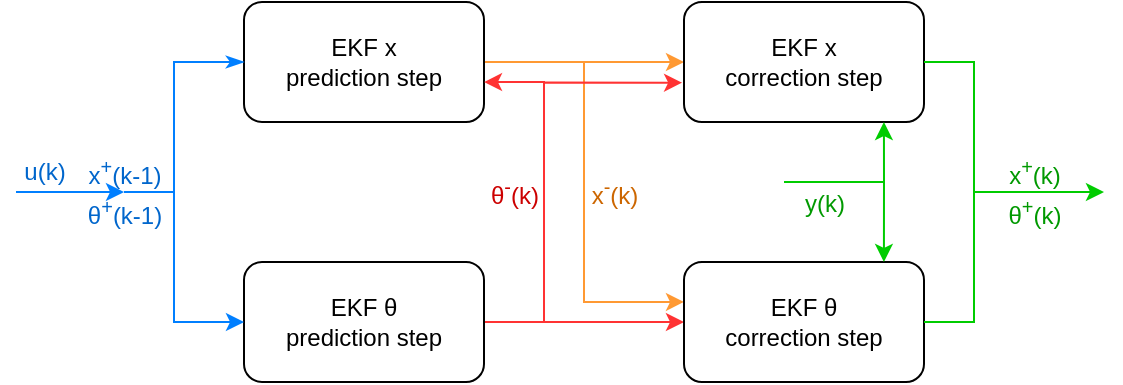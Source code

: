 <mxfile version="26.2.14">
  <diagram id="C5RBs43oDa-KdzZeNtuy" name="Page-1">
    <mxGraphModel dx="556" dy="386" grid="1" gridSize="10" guides="1" tooltips="1" connect="1" arrows="1" fold="1" page="1" pageScale="1" pageWidth="827" pageHeight="1169" math="0" shadow="0">
      <root>
        <mxCell id="WIyWlLk6GJQsqaUBKTNV-0" />
        <mxCell id="WIyWlLk6GJQsqaUBKTNV-1" parent="WIyWlLk6GJQsqaUBKTNV-0" />
        <mxCell id="Gem_tT-EbzgTew3gCTa0-18" style="edgeStyle=orthogonalEdgeStyle;rounded=0;orthogonalLoop=1;jettySize=auto;html=1;entryX=0;entryY=0.333;entryDx=0;entryDy=0;entryPerimeter=0;strokeColor=light-dark(#FF9933,#FF9933);" parent="WIyWlLk6GJQsqaUBKTNV-1" source="Gem_tT-EbzgTew3gCTa0-0" target="Gem_tT-EbzgTew3gCTa0-3" edge="1">
          <mxGeometry relative="1" as="geometry">
            <mxPoint x="500" y="220" as="targetPoint" />
            <Array as="points">
              <mxPoint x="440" y="100" />
              <mxPoint x="440" y="220" />
            </Array>
          </mxGeometry>
        </mxCell>
        <mxCell id="Gem_tT-EbzgTew3gCTa0-21" style="edgeStyle=orthogonalEdgeStyle;rounded=0;orthogonalLoop=1;jettySize=auto;html=1;entryX=0;entryY=0.5;entryDx=0;entryDy=0;strokeColor=light-dark(#FF9933,#FF9933);" parent="WIyWlLk6GJQsqaUBKTNV-1" source="Gem_tT-EbzgTew3gCTa0-0" target="Gem_tT-EbzgTew3gCTa0-2" edge="1">
          <mxGeometry relative="1" as="geometry" />
        </mxCell>
        <mxCell id="Gem_tT-EbzgTew3gCTa0-0" value="EKF x &lt;br&gt;prediction step" style="rounded=1;whiteSpace=wrap;html=1;" parent="WIyWlLk6GJQsqaUBKTNV-1" vertex="1">
          <mxGeometry x="270" y="70" width="120" height="60" as="geometry" />
        </mxCell>
        <mxCell id="Gem_tT-EbzgTew3gCTa0-20" style="edgeStyle=orthogonalEdgeStyle;rounded=0;orthogonalLoop=1;jettySize=auto;html=1;entryX=0;entryY=0.5;entryDx=0;entryDy=0;strokeColor=light-dark(#FF3333,#FFFF33);fontColor=light-dark(#000000,#FF33FF);labelBackgroundColor=none;" parent="WIyWlLk6GJQsqaUBKTNV-1" source="Gem_tT-EbzgTew3gCTa0-1" target="Gem_tT-EbzgTew3gCTa0-3" edge="1">
          <mxGeometry relative="1" as="geometry">
            <Array as="points">
              <mxPoint x="410" y="230" />
              <mxPoint x="410" y="230" />
            </Array>
          </mxGeometry>
        </mxCell>
        <mxCell id="Gem_tT-EbzgTew3gCTa0-1" value="EKF θ &lt;br&gt;prediction step" style="rounded=1;whiteSpace=wrap;html=1;" parent="WIyWlLk6GJQsqaUBKTNV-1" vertex="1">
          <mxGeometry x="270" y="200" width="120" height="60" as="geometry" />
        </mxCell>
        <mxCell id="Gem_tT-EbzgTew3gCTa0-2" value="EKF x &lt;br&gt;correction step" style="rounded=1;whiteSpace=wrap;html=1;" parent="WIyWlLk6GJQsqaUBKTNV-1" vertex="1">
          <mxGeometry x="490" y="70" width="120" height="60" as="geometry" />
        </mxCell>
        <mxCell id="Gem_tT-EbzgTew3gCTa0-3" value="EKF θ &lt;br&gt;correction step" style="rounded=1;whiteSpace=wrap;html=1;" parent="WIyWlLk6GJQsqaUBKTNV-1" vertex="1">
          <mxGeometry x="490" y="200" width="120" height="60" as="geometry" />
        </mxCell>
        <mxCell id="Gem_tT-EbzgTew3gCTa0-37" style="edgeStyle=orthogonalEdgeStyle;rounded=0;orthogonalLoop=1;jettySize=auto;html=1;entryX=-0.008;entryY=0.672;entryDx=0;entryDy=0;entryPerimeter=0;strokeColor=light-dark(#FF3333,#FFFF33);fontColor=none;labelBackgroundColor=none;noLabel=1;" parent="WIyWlLk6GJQsqaUBKTNV-1" target="Gem_tT-EbzgTew3gCTa0-2" edge="1">
          <mxGeometry relative="1" as="geometry">
            <mxPoint x="415" y="110" as="targetPoint" />
            <mxPoint x="420" y="230" as="sourcePoint" />
            <Array as="points">
              <mxPoint x="420" y="110" />
            </Array>
          </mxGeometry>
        </mxCell>
        <mxCell id="Gem_tT-EbzgTew3gCTa0-12" style="edgeStyle=orthogonalEdgeStyle;rounded=0;orthogonalLoop=1;jettySize=auto;html=1;endArrow=none;startFill=1;startArrow=classic;strokeColor=light-dark(#007FFF,#007FFF);" parent="WIyWlLk6GJQsqaUBKTNV-1" source="Gem_tT-EbzgTew3gCTa0-10" edge="1">
          <mxGeometry relative="1" as="geometry">
            <mxPoint x="156" y="165" as="targetPoint" />
          </mxGeometry>
        </mxCell>
        <mxCell id="Gem_tT-EbzgTew3gCTa0-10" value="" style="strokeWidth=1;html=1;shape=mxgraph.flowchart.annotation_2;align=left;labelPosition=right;pointerEvents=1;strokeColor=light-dark(#007FFF,#007FFF);" parent="WIyWlLk6GJQsqaUBKTNV-1" vertex="1">
          <mxGeometry x="210" y="100" width="50" height="130" as="geometry" />
        </mxCell>
        <mxCell id="Gem_tT-EbzgTew3gCTa0-13" value="u(k)" style="text;html=1;align=center;verticalAlign=middle;resizable=0;points=[];autosize=1;strokeColor=none;fillColor=none;fontColor=#0066CC;" parent="WIyWlLk6GJQsqaUBKTNV-1" vertex="1">
          <mxGeometry x="150" y="140" width="40" height="30" as="geometry" />
        </mxCell>
        <mxCell id="Gem_tT-EbzgTew3gCTa0-15" style="edgeStyle=orthogonalEdgeStyle;rounded=0;orthogonalLoop=1;jettySize=auto;html=1;entryX=1;entryY=0;entryDx=0;entryDy=0;entryPerimeter=0;startArrow=classicThin;startFill=1;endArrow=none;strokeColor=light-dark(#007FFF,#007FFF);" parent="WIyWlLk6GJQsqaUBKTNV-1" source="Gem_tT-EbzgTew3gCTa0-0" target="Gem_tT-EbzgTew3gCTa0-10" edge="1">
          <mxGeometry relative="1" as="geometry">
            <Array as="points">
              <mxPoint x="260" y="100" />
              <mxPoint x="260" y="100" />
            </Array>
          </mxGeometry>
        </mxCell>
        <mxCell id="Gem_tT-EbzgTew3gCTa0-16" style="edgeStyle=orthogonalEdgeStyle;rounded=0;orthogonalLoop=1;jettySize=auto;html=1;entryX=1;entryY=1;entryDx=0;entryDy=0;entryPerimeter=0;endArrow=none;startFill=1;startArrow=classic;strokeColor=light-dark(#007FFF,#007FFF);" parent="WIyWlLk6GJQsqaUBKTNV-1" source="Gem_tT-EbzgTew3gCTa0-1" target="Gem_tT-EbzgTew3gCTa0-10" edge="1">
          <mxGeometry relative="1" as="geometry">
            <Array as="points">
              <mxPoint x="260" y="230" />
              <mxPoint x="260" y="230" />
            </Array>
          </mxGeometry>
        </mxCell>
        <mxCell id="Gem_tT-EbzgTew3gCTa0-25" style="edgeStyle=orthogonalEdgeStyle;rounded=0;orthogonalLoop=1;jettySize=auto;html=1;strokeColor=light-dark(#00CC00,#00CC00);" parent="WIyWlLk6GJQsqaUBKTNV-1" source="Gem_tT-EbzgTew3gCTa0-24" edge="1">
          <mxGeometry relative="1" as="geometry">
            <mxPoint x="700" y="165" as="targetPoint" />
          </mxGeometry>
        </mxCell>
        <mxCell id="Gem_tT-EbzgTew3gCTa0-24" value="" style="strokeWidth=1;html=1;shape=mxgraph.flowchart.annotation_2;align=left;labelPosition=right;pointerEvents=1;rotation=180;strokeColor=light-dark(#00CC00,#00CC00);" parent="WIyWlLk6GJQsqaUBKTNV-1" vertex="1">
          <mxGeometry x="610" y="100" width="50" height="130" as="geometry" />
        </mxCell>
        <mxCell id="Gem_tT-EbzgTew3gCTa0-29" value="x&lt;sup&gt;-&lt;/sup&gt;(k)" style="text;html=1;align=center;verticalAlign=middle;resizable=0;points=[];autosize=1;strokeColor=none;fillColor=none;fontColor=light-dark(#CC6600,#FFB366);" parent="WIyWlLk6GJQsqaUBKTNV-1" vertex="1">
          <mxGeometry x="430" y="150" width="50" height="30" as="geometry" />
        </mxCell>
        <mxCell id="Gem_tT-EbzgTew3gCTa0-30" value="x&lt;sup&gt;+&lt;/sup&gt;(k)" style="text;html=1;align=center;verticalAlign=middle;resizable=0;points=[];autosize=1;strokeColor=none;fillColor=none;fontColor=light-dark(#009900,#66FF66);" parent="WIyWlLk6GJQsqaUBKTNV-1" vertex="1">
          <mxGeometry x="640" y="140" width="50" height="30" as="geometry" />
        </mxCell>
        <mxCell id="Gem_tT-EbzgTew3gCTa0-31" value="θ&lt;sup&gt;+&lt;/sup&gt;(k)" style="text;html=1;align=center;verticalAlign=middle;resizable=0;points=[];autosize=1;strokeColor=none;fillColor=none;fontColor=light-dark(#009900,#66FF66);" parent="WIyWlLk6GJQsqaUBKTNV-1" vertex="1">
          <mxGeometry x="640" y="160" width="50" height="30" as="geometry" />
        </mxCell>
        <mxCell id="Gem_tT-EbzgTew3gCTa0-34" value="θ&lt;sup&gt;+&lt;/sup&gt;(k-1)" style="text;html=1;align=center;verticalAlign=middle;resizable=0;points=[];autosize=1;strokeColor=none;fillColor=none;fontColor=#0066CC;" parent="WIyWlLk6GJQsqaUBKTNV-1" vertex="1">
          <mxGeometry x="180" y="160" width="60" height="30" as="geometry" />
        </mxCell>
        <mxCell id="Gem_tT-EbzgTew3gCTa0-35" value="x&lt;sup&gt;+&lt;/sup&gt;(k-1)" style="text;html=1;align=center;verticalAlign=middle;resizable=0;points=[];autosize=1;strokeColor=none;fillColor=none;fontColor=#0066CC;" parent="WIyWlLk6GJQsqaUBKTNV-1" vertex="1">
          <mxGeometry x="180" y="140" width="60" height="30" as="geometry" />
        </mxCell>
        <mxCell id="Gem_tT-EbzgTew3gCTa0-36" value="&lt;div&gt;y(k)&lt;/div&gt;" style="text;html=1;align=center;verticalAlign=middle;resizable=0;points=[];autosize=1;strokeColor=none;fillColor=none;fontColor=light-dark(#009900,#66FF66);" parent="WIyWlLk6GJQsqaUBKTNV-1" vertex="1">
          <mxGeometry x="540" y="156" width="40" height="30" as="geometry" />
        </mxCell>
        <mxCell id="Gem_tT-EbzgTew3gCTa0-38" value="θ&lt;sup&gt;-&lt;/sup&gt;(k)" style="text;html=1;align=center;verticalAlign=middle;resizable=0;points=[];autosize=1;strokeColor=none;fillColor=none;fontColor=light-dark(#CC0000,#FFFF99);" parent="WIyWlLk6GJQsqaUBKTNV-1" vertex="1">
          <mxGeometry x="380" y="150" width="50" height="30" as="geometry" />
        </mxCell>
        <mxCell id="Gem_tT-EbzgTew3gCTa0-40" style="edgeStyle=orthogonalEdgeStyle;rounded=0;orthogonalLoop=1;jettySize=auto;html=1;entryX=1;entryY=0.667;entryDx=0;entryDy=0;entryPerimeter=0;strokeColor=light-dark(#FF3333,#FFFF33);fontColor=none;labelBackgroundColor=none;noLabel=1;" parent="WIyWlLk6GJQsqaUBKTNV-1" target="Gem_tT-EbzgTew3gCTa0-0" edge="1">
          <mxGeometry relative="1" as="geometry">
            <mxPoint x="482" y="110" as="targetPoint" />
            <mxPoint x="413" y="230" as="sourcePoint" />
            <Array as="points">
              <mxPoint x="420" y="230" />
              <mxPoint x="420" y="110" />
            </Array>
          </mxGeometry>
        </mxCell>
        <mxCell id="ytocAVXMxDYDKId6ZxBp-1" style="edgeStyle=orthogonalEdgeStyle;rounded=0;orthogonalLoop=1;jettySize=auto;html=1;strokeColor=light-dark(#00CC00,#00CC00);entryX=0.833;entryY=1;entryDx=0;entryDy=0;entryPerimeter=0;" edge="1" parent="WIyWlLk6GJQsqaUBKTNV-1" target="Gem_tT-EbzgTew3gCTa0-2">
          <mxGeometry relative="1" as="geometry">
            <mxPoint x="590" y="164.75" as="targetPoint" />
            <mxPoint x="540" y="160" as="sourcePoint" />
            <Array as="points">
              <mxPoint x="590" y="160" />
            </Array>
          </mxGeometry>
        </mxCell>
        <mxCell id="ytocAVXMxDYDKId6ZxBp-2" style="edgeStyle=orthogonalEdgeStyle;rounded=0;orthogonalLoop=1;jettySize=auto;html=1;strokeColor=light-dark(#00CC00,#00CC00);entryX=0.833;entryY=0;entryDx=0;entryDy=0;entryPerimeter=0;" edge="1" parent="WIyWlLk6GJQsqaUBKTNV-1" target="Gem_tT-EbzgTew3gCTa0-3">
          <mxGeometry relative="1" as="geometry">
            <mxPoint x="589.96" y="190.0" as="targetPoint" />
            <mxPoint x="540" y="160" as="sourcePoint" />
            <Array as="points">
              <mxPoint x="540" y="160" />
              <mxPoint x="590" y="160" />
            </Array>
          </mxGeometry>
        </mxCell>
      </root>
    </mxGraphModel>
  </diagram>
</mxfile>
